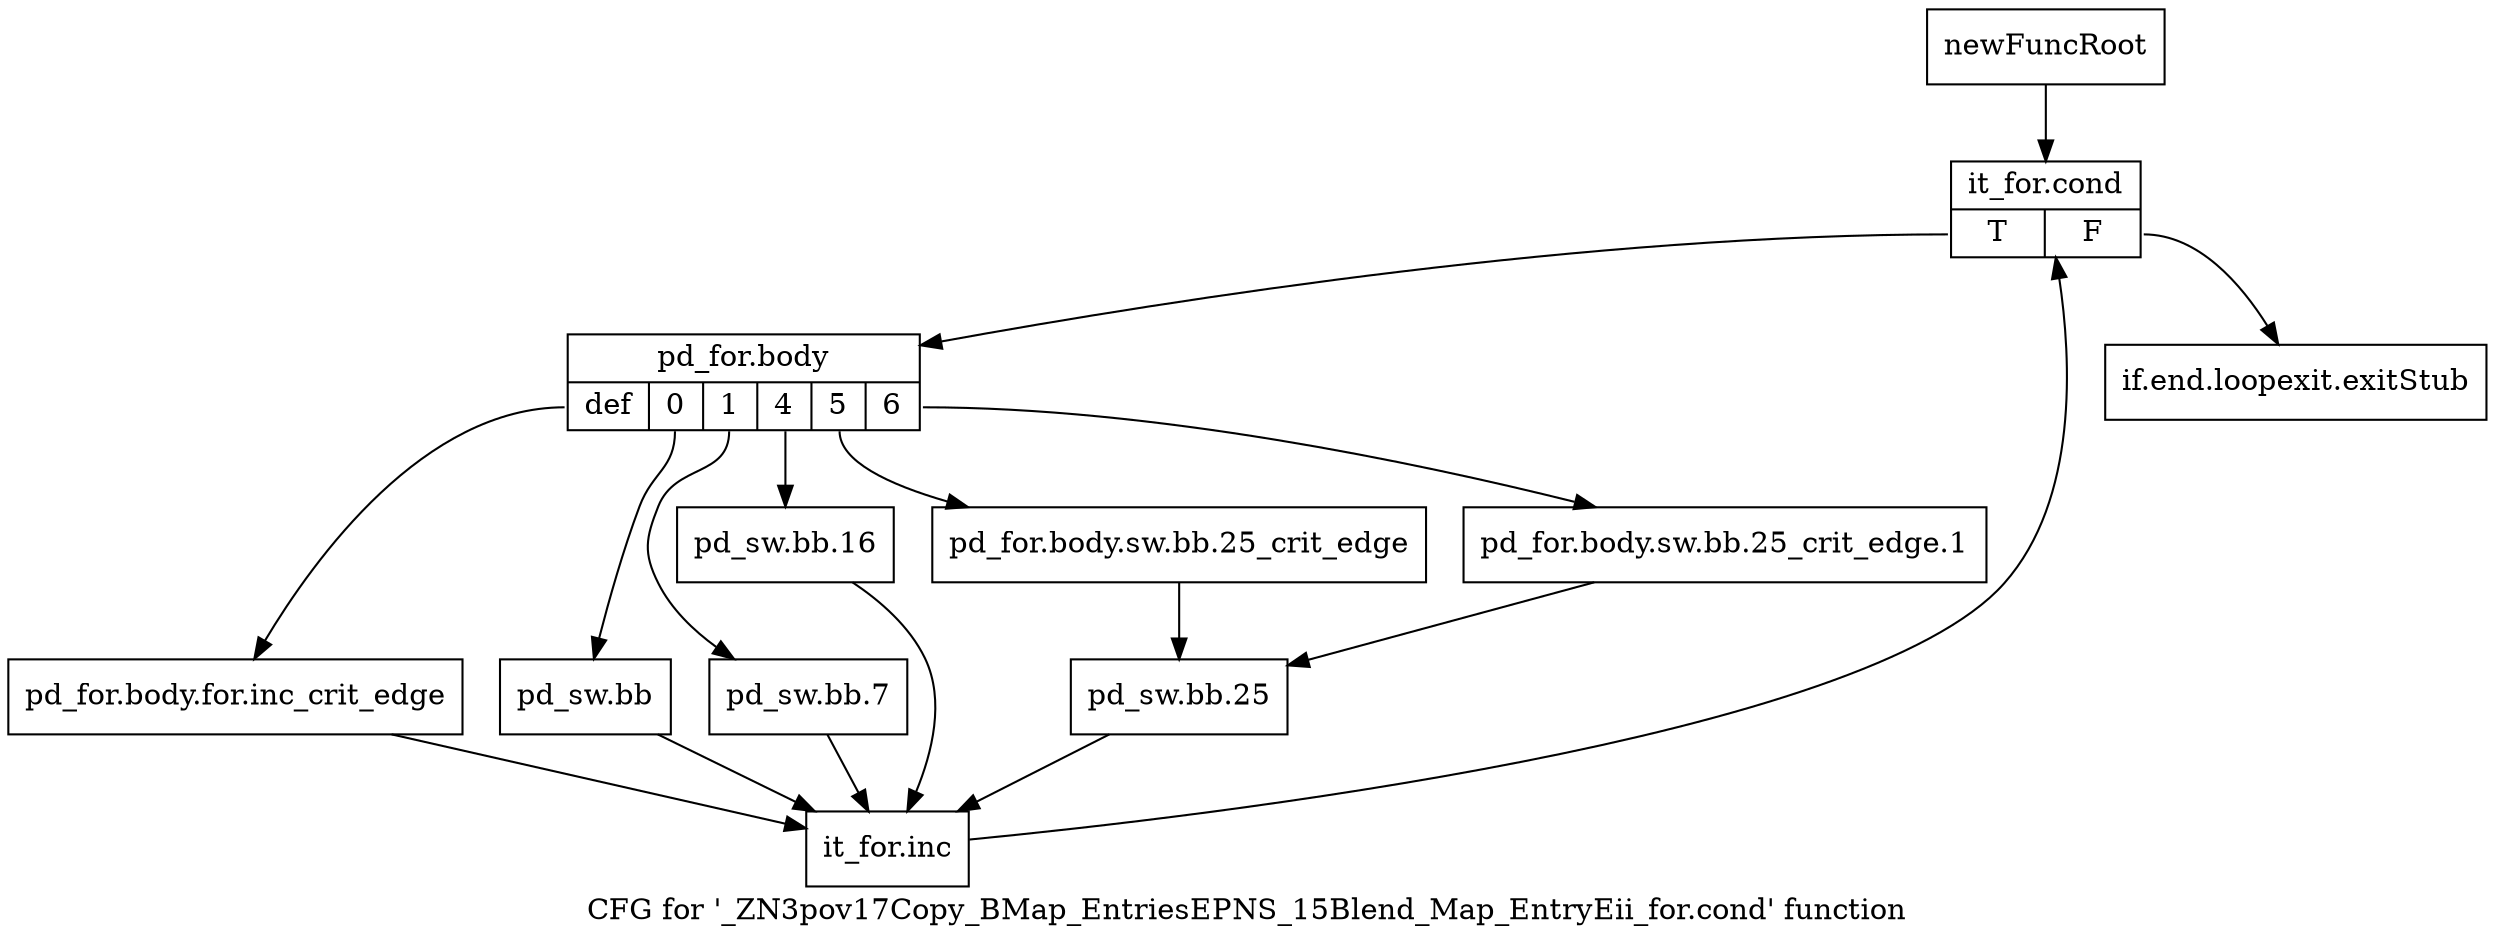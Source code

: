 digraph "CFG for '_ZN3pov17Copy_BMap_EntriesEPNS_15Blend_Map_EntryEii_for.cond' function" {
	label="CFG for '_ZN3pov17Copy_BMap_EntriesEPNS_15Blend_Map_EntryEii_for.cond' function";

	Node0x2375550 [shape=record,label="{newFuncRoot}"];
	Node0x2375550 -> Node0x23755f0;
	Node0x23755a0 [shape=record,label="{if.end.loopexit.exitStub}"];
	Node0x23755f0 [shape=record,label="{it_for.cond|{<s0>T|<s1>F}}"];
	Node0x23755f0:s0 -> Node0x2375640;
	Node0x23755f0:s1 -> Node0x23755a0;
	Node0x2375640 [shape=record,label="{pd_for.body|{<s0>def|<s1>0|<s2>1|<s3>4|<s4>5|<s5>6}}"];
	Node0x2375640:s0 -> Node0x2375870;
	Node0x2375640:s1 -> Node0x2375820;
	Node0x2375640:s2 -> Node0x23757d0;
	Node0x2375640:s3 -> Node0x2375780;
	Node0x2375640:s4 -> Node0x23756e0;
	Node0x2375640:s5 -> Node0x2375690;
	Node0x2375690 [shape=record,label="{pd_for.body.sw.bb.25_crit_edge.1}"];
	Node0x2375690 -> Node0x2375730;
	Node0x23756e0 [shape=record,label="{pd_for.body.sw.bb.25_crit_edge}"];
	Node0x23756e0 -> Node0x2375730;
	Node0x2375730 [shape=record,label="{pd_sw.bb.25}"];
	Node0x2375730 -> Node0x23758c0;
	Node0x2375780 [shape=record,label="{pd_sw.bb.16}"];
	Node0x2375780 -> Node0x23758c0;
	Node0x23757d0 [shape=record,label="{pd_sw.bb.7}"];
	Node0x23757d0 -> Node0x23758c0;
	Node0x2375820 [shape=record,label="{pd_sw.bb}"];
	Node0x2375820 -> Node0x23758c0;
	Node0x2375870 [shape=record,label="{pd_for.body.for.inc_crit_edge}"];
	Node0x2375870 -> Node0x23758c0;
	Node0x23758c0 [shape=record,label="{it_for.inc}"];
	Node0x23758c0 -> Node0x23755f0;
}
